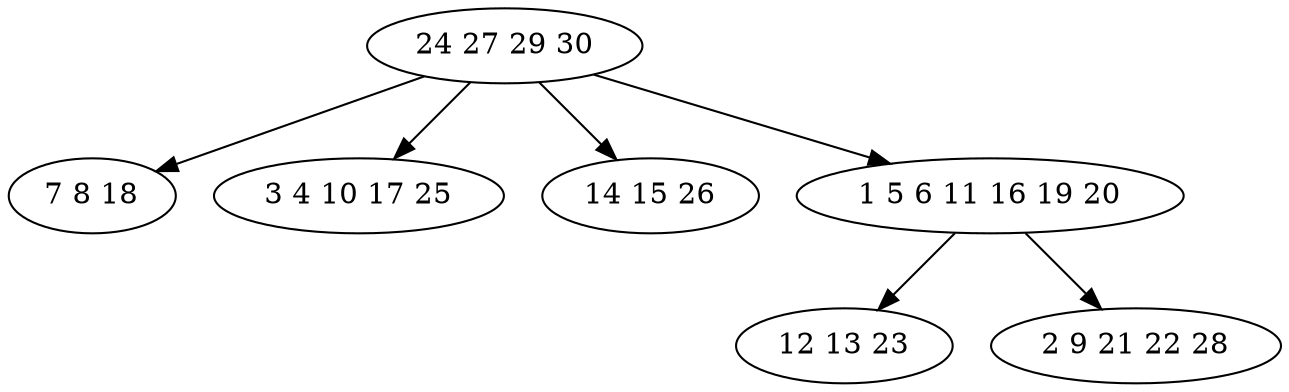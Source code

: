 digraph true_tree {
	"0" -> "1"
	"0" -> "2"
	"0" -> "3"
	"0" -> "4"
	"4" -> "5"
	"4" -> "6"
	"0" [label="24 27 29 30"];
	"1" [label="7 8 18"];
	"2" [label="3 4 10 17 25"];
	"3" [label="14 15 26"];
	"4" [label="1 5 6 11 16 19 20"];
	"5" [label="12 13 23"];
	"6" [label="2 9 21 22 28"];
}
